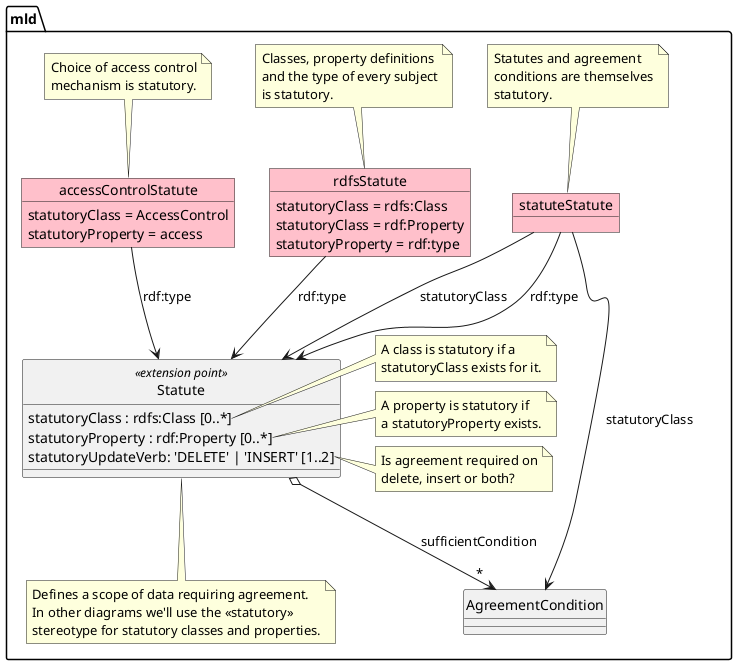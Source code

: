 @startuml
'https://plantuml.com/object-diagram

hide circle

skinparam object {
  BackgroundColor Pink
}

package mld {

class Statute <<extension point>> {
  statutoryClass : rdfs:Class [0..*]
  statutoryProperty : rdf:Property [0..*]
  statutoryUpdateVerb: 'DELETE' | 'INSERT' [1..2]
}
note bottom
Defines a scope of data requiring agreement.
In other diagrams we'll use the <<statutory>>
stereotype for statutory classes and properties.
end note
note right of Statute::statutoryClass
A class is statutory if a
statutoryClass exists for it.
end note
note right of Statute::statutoryProperty
A property is statutory if
a statutoryProperty exists.
end note
note right of Statute::statutoryUpdateVerb
Is agreement required on
delete, insert or both?
end note

Statute o--> "*" AgreementCondition : sufficientCondition

object statuteStatute
note top
Statutes and agreement
conditions are themselves
statutory.
end note
statuteStatute --> Statute : statutoryClass
statuteStatute --> Statute : rdf:type
statuteStatute --> AgreementCondition : statutoryClass

object rdfsStatute {
  statutoryClass = rdfs:Class
  statutoryClass = rdf:Property
  statutoryProperty = rdf:type
}
note top
  Classes, property definitions
  and the type of every subject
  is statutory.
end note
rdfsStatute --> Statute : rdf:type

object accessControlStatute {
  statutoryClass = AccessControl
  statutoryProperty = access
}
note top
  Choice of access control
  mechanism is statutory.
end note
accessControlStatute --> Statute : rdf:type

}
@enduml
